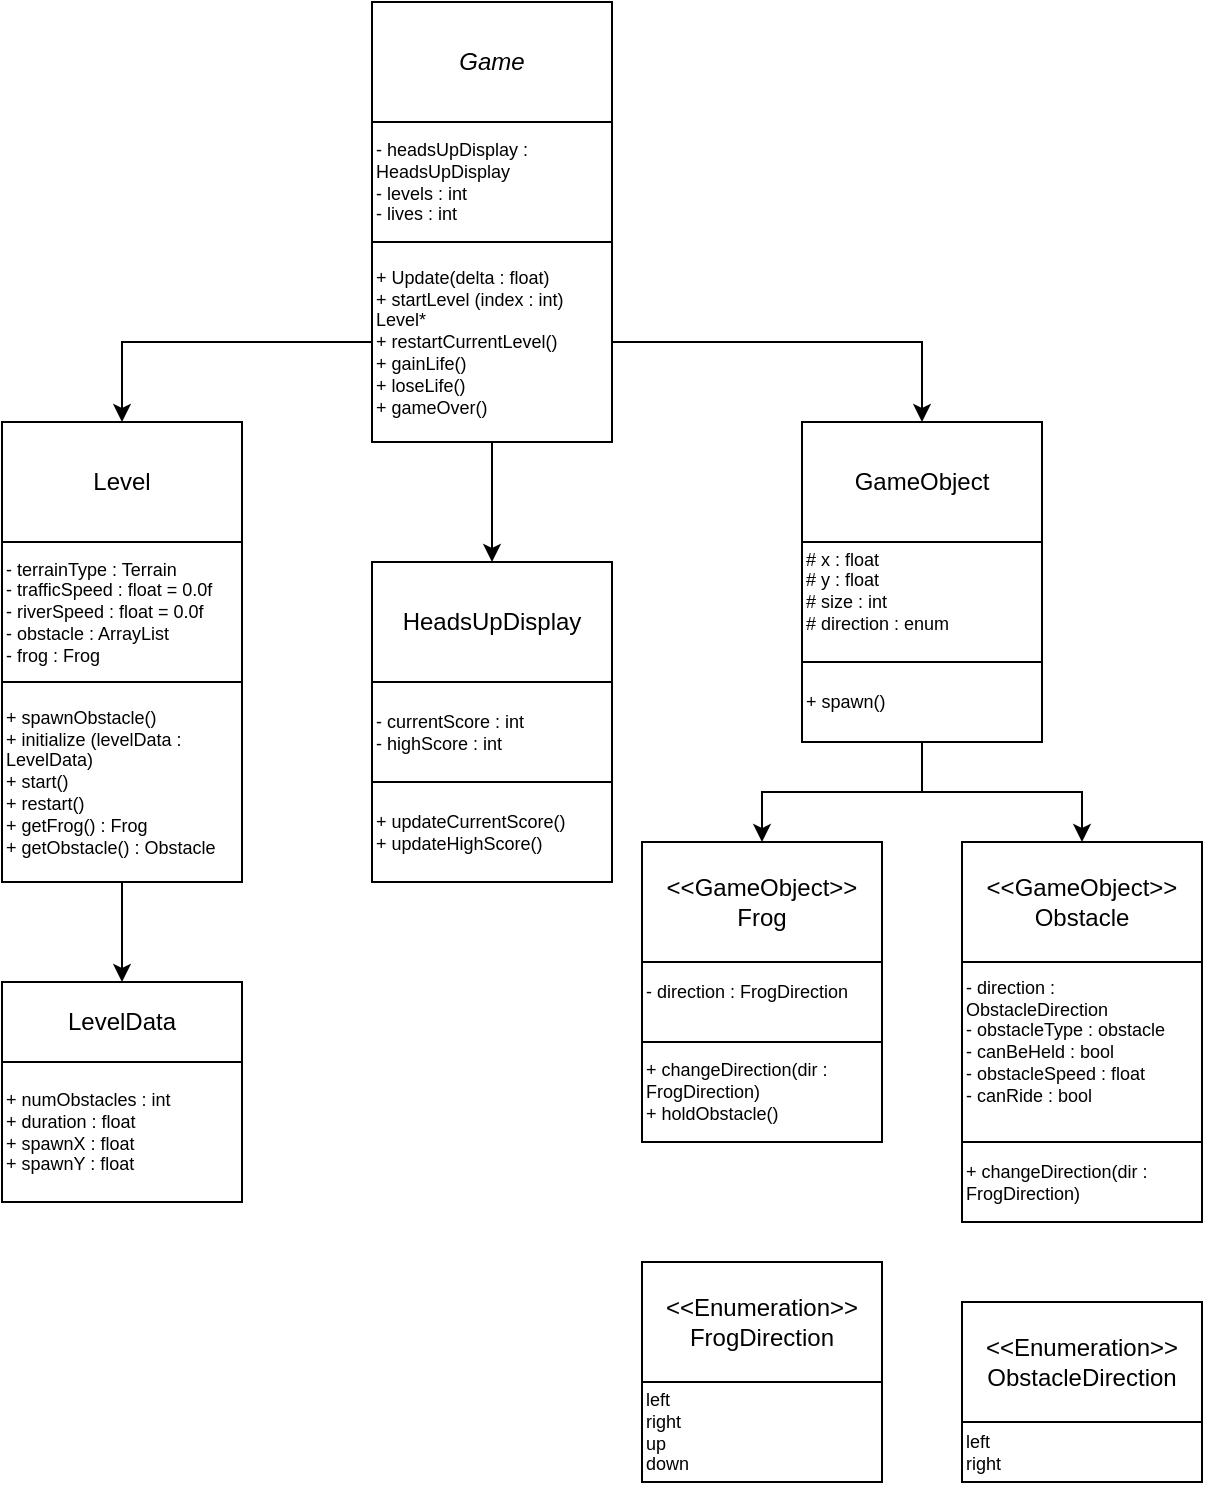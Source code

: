 <mxfile version="24.7.14">
  <diagram name="Page-1" id="e7e014a7-5840-1c2e-5031-d8a46d1fe8dd">
    <mxGraphModel dx="1430" dy="781" grid="1" gridSize="10" guides="1" tooltips="1" connect="1" arrows="1" fold="1" page="1" pageScale="1" pageWidth="1169" pageHeight="826" background="none" math="0" shadow="0">
      <root>
        <mxCell id="0" />
        <mxCell id="1" parent="0" />
        <mxCell id="YNgotfLtQQWeTE_hUJUd-41" value="&lt;i&gt;Game&lt;/i&gt;" style="rounded=0;whiteSpace=wrap;html=1;" parent="1" vertex="1">
          <mxGeometry x="525" y="40" width="120" height="60" as="geometry" />
        </mxCell>
        <mxCell id="YNgotfLtQQWeTE_hUJUd-43" value="Level" style="rounded=0;whiteSpace=wrap;html=1;" parent="1" vertex="1">
          <mxGeometry x="340" y="250" width="120" height="60" as="geometry" />
        </mxCell>
        <mxCell id="YNgotfLtQQWeTE_hUJUd-44" value="&lt;div&gt;&amp;lt;&amp;lt;GameObject&amp;gt;&amp;gt;&lt;/div&gt;Frog" style="rounded=0;whiteSpace=wrap;html=1;" parent="1" vertex="1">
          <mxGeometry x="660" y="460" width="120" height="60" as="geometry" />
        </mxCell>
        <mxCell id="YNgotfLtQQWeTE_hUJUd-45" value="HeadsUpDisplay" style="rounded=0;whiteSpace=wrap;html=1;" parent="1" vertex="1">
          <mxGeometry x="525" y="320" width="120" height="60" as="geometry" />
        </mxCell>
        <mxCell id="YNgotfLtQQWeTE_hUJUd-46" value="- headsUpDisplay : HeadsUpDisplay&lt;div style=&quot;font-size: 9px;&quot;&gt;- levels : int&lt;/div&gt;&lt;div style=&quot;font-size: 9px;&quot;&gt;- lives : int&lt;/div&gt;" style="whiteSpace=wrap;html=1;align=left;fontSize=9;" parent="1" vertex="1">
          <mxGeometry x="525" y="100" width="120" height="60" as="geometry" />
        </mxCell>
        <mxCell id="YNgotfLtQQWeTE_hUJUd-47" value="- terrainType : Terrain&lt;div style=&quot;font-size: 9px;&quot;&gt;- trafficSpeed : float = 0.0f&lt;/div&gt;&lt;div style=&quot;font-size: 9px;&quot;&gt;- riverSpeed : float = 0.0f&lt;/div&gt;&lt;div style=&quot;font-size: 9px;&quot;&gt;- obstacle : ArrayList&lt;/div&gt;&lt;div style=&quot;font-size: 9px;&quot;&gt;- frog : Frog&lt;/div&gt;" style="whiteSpace=wrap;html=1;align=left;fontSize=9;" parent="1" vertex="1">
          <mxGeometry x="340" y="310" width="120" height="70" as="geometry" />
        </mxCell>
        <mxCell id="YNgotfLtQQWeTE_hUJUd-48" value="- direction : FrogDirection&lt;div&gt;&lt;br&gt;&lt;/div&gt;" style="whiteSpace=wrap;html=1;align=left;fontSize=9;" parent="1" vertex="1">
          <mxGeometry x="660" y="520" width="120" height="40" as="geometry" />
        </mxCell>
        <mxCell id="YNgotfLtQQWeTE_hUJUd-49" value="- currentScore : int&lt;div style=&quot;font-size: 9px;&quot;&gt;- highScore : int&lt;/div&gt;" style="whiteSpace=wrap;html=1;align=left;fontSize=9;" parent="1" vertex="1">
          <mxGeometry x="525" y="380" width="120" height="50" as="geometry" />
        </mxCell>
        <mxCell id="gbZTHZR0iSVHmoZ_dP3Z-8" style="edgeStyle=orthogonalEdgeStyle;rounded=0;orthogonalLoop=1;jettySize=auto;html=1;entryX=0.5;entryY=0;entryDx=0;entryDy=0;" edge="1" parent="1" source="YNgotfLtQQWeTE_hUJUd-51" target="YNgotfLtQQWeTE_hUJUd-43">
          <mxGeometry relative="1" as="geometry" />
        </mxCell>
        <mxCell id="gbZTHZR0iSVHmoZ_dP3Z-9" style="edgeStyle=orthogonalEdgeStyle;rounded=0;orthogonalLoop=1;jettySize=auto;html=1;entryX=0.5;entryY=0;entryDx=0;entryDy=0;" edge="1" parent="1" source="YNgotfLtQQWeTE_hUJUd-51" target="dl4MCSoms6Fbu-yLL7WP-6">
          <mxGeometry relative="1" as="geometry" />
        </mxCell>
        <mxCell id="gbZTHZR0iSVHmoZ_dP3Z-10" style="edgeStyle=orthogonalEdgeStyle;rounded=0;orthogonalLoop=1;jettySize=auto;html=1;entryX=0.5;entryY=0;entryDx=0;entryDy=0;" edge="1" parent="1" source="YNgotfLtQQWeTE_hUJUd-51" target="YNgotfLtQQWeTE_hUJUd-45">
          <mxGeometry relative="1" as="geometry" />
        </mxCell>
        <mxCell id="YNgotfLtQQWeTE_hUJUd-51" value="&lt;div style=&quot;font-size: 9px;&quot;&gt;+ Update(delta : float)&lt;/div&gt;&lt;div style=&quot;&quot;&gt;&lt;span style=&quot;&quot;&gt;+ startLevel (index : int) Level*&lt;/span&gt;&lt;div style=&quot;&quot;&gt;+ restartCurrentLevel()&lt;/div&gt;+ gainLife()&lt;/div&gt;&lt;div style=&quot;font-size: 9px;&quot;&gt;+ loseLife()&lt;/div&gt;&lt;div style=&quot;font-size: 9px;&quot;&gt;+ gameOver()&lt;/div&gt;" style="whiteSpace=wrap;html=1;align=left;fontSize=9;" parent="1" vertex="1">
          <mxGeometry x="525" y="160" width="120" height="100" as="geometry" />
        </mxCell>
        <mxCell id="gbZTHZR0iSVHmoZ_dP3Z-7" style="edgeStyle=orthogonalEdgeStyle;rounded=0;orthogonalLoop=1;jettySize=auto;html=1;entryX=0.5;entryY=0;entryDx=0;entryDy=0;" edge="1" parent="1" source="YNgotfLtQQWeTE_hUJUd-52" target="dl4MCSoms6Fbu-yLL7WP-12">
          <mxGeometry relative="1" as="geometry" />
        </mxCell>
        <mxCell id="YNgotfLtQQWeTE_hUJUd-52" value="+ spawnObstacle()&lt;div style=&quot;&quot;&gt;&lt;span style=&quot;&quot;&gt;+ initialize (levelData : LevelData)&lt;/span&gt;&lt;div style=&quot;&quot;&gt;+ start()&lt;/div&gt;&lt;div style=&quot;&quot;&gt;+ restart()&lt;/div&gt;&lt;div style=&quot;&quot;&gt;+ getFrog() : Frog&lt;/div&gt;&lt;div style=&quot;&quot;&gt;+ getObstacle() : Obstacle&lt;/div&gt;&lt;/div&gt;" style="whiteSpace=wrap;html=1;align=left;fontSize=9;" parent="1" vertex="1">
          <mxGeometry x="340" y="380" width="120" height="100" as="geometry" />
        </mxCell>
        <mxCell id="YNgotfLtQQWeTE_hUJUd-53" value="left&lt;div style=&quot;font-size: 9px;&quot;&gt;right&lt;/div&gt;&lt;div style=&quot;font-size: 9px;&quot;&gt;up&lt;/div&gt;&lt;div style=&quot;font-size: 9px;&quot;&gt;down&lt;/div&gt;" style="whiteSpace=wrap;html=1;align=left;fontSize=9;" parent="1" vertex="1">
          <mxGeometry x="660" y="730" width="120" height="50" as="geometry" />
        </mxCell>
        <mxCell id="YNgotfLtQQWeTE_hUJUd-54" value="+ updateCurrentScore()&lt;div style=&quot;font-size: 9px;&quot;&gt;+ updateHighScore()&lt;/div&gt;" style="whiteSpace=wrap;html=1;align=left;fontSize=9;" parent="1" vertex="1">
          <mxGeometry x="525" y="430" width="120" height="50" as="geometry" />
        </mxCell>
        <mxCell id="dl4MCSoms6Fbu-yLL7WP-1" value="&lt;div&gt;&amp;lt;&amp;lt;Enumeration&amp;gt;&amp;gt;&lt;br&gt;&lt;/div&gt;FrogDirection" style="rounded=0;whiteSpace=wrap;html=1;" parent="1" vertex="1">
          <mxGeometry x="660" y="670" width="120" height="60" as="geometry" />
        </mxCell>
        <mxCell id="dl4MCSoms6Fbu-yLL7WP-2" value="+ changeDirection(dir : FrogDirection)&lt;div&gt;+ holdObstacle()&lt;/div&gt;" style="whiteSpace=wrap;html=1;align=left;fontSize=9;" parent="1" vertex="1">
          <mxGeometry x="660" y="560" width="120" height="50" as="geometry" />
        </mxCell>
        <mxCell id="dl4MCSoms6Fbu-yLL7WP-3" value="&lt;div&gt;&amp;lt;&amp;lt;GameObject&amp;gt;&amp;gt;&lt;/div&gt;Obstacle" style="rounded=0;whiteSpace=wrap;html=1;" parent="1" vertex="1">
          <mxGeometry x="820" y="460" width="120" height="60" as="geometry" />
        </mxCell>
        <mxCell id="dl4MCSoms6Fbu-yLL7WP-4" value="- direction : ObstacleDirection&lt;div&gt;- obstacleType : obstacle&lt;/div&gt;&lt;div&gt;- canBeHeld : bool&lt;/div&gt;&lt;div&gt;- obstacleSpeed : float&lt;/div&gt;&lt;div&gt;- canRide : bool&lt;br&gt;&lt;div&gt;&lt;br&gt;&lt;/div&gt;&lt;/div&gt;" style="whiteSpace=wrap;html=1;align=left;fontSize=9;" parent="1" vertex="1">
          <mxGeometry x="820" y="520" width="120" height="90" as="geometry" />
        </mxCell>
        <mxCell id="dl4MCSoms6Fbu-yLL7WP-5" value="+ changeDirection(dir : FrogDirection)" style="whiteSpace=wrap;html=1;align=left;fontSize=9;" parent="1" vertex="1">
          <mxGeometry x="820" y="610" width="120" height="40" as="geometry" />
        </mxCell>
        <mxCell id="dl4MCSoms6Fbu-yLL7WP-6" value="&lt;div&gt;GameObject&lt;/div&gt;" style="rounded=0;whiteSpace=wrap;html=1;" parent="1" vertex="1">
          <mxGeometry x="740" y="250" width="120" height="60" as="geometry" />
        </mxCell>
        <mxCell id="dl4MCSoms6Fbu-yLL7WP-7" value="&lt;div style=&quot;font-size: 9px;&quot;&gt;&lt;span style=&quot;font-size: 9px;&quot;&gt;# x : float&lt;/span&gt;&lt;div style=&quot;font-size: 9px;&quot;&gt;# y : float&lt;/div&gt;&lt;div style=&quot;font-size: 9px;&quot;&gt;# size : int&lt;/div&gt;&lt;div style=&quot;font-size: 9px;&quot;&gt;# direction : enum&lt;/div&gt;&lt;div style=&quot;font-size: 9px;&quot;&gt;&lt;br&gt;&lt;/div&gt;&lt;/div&gt;" style="whiteSpace=wrap;html=1;align=left;fontSize=9;" parent="1" vertex="1">
          <mxGeometry x="740" y="310" width="120" height="60" as="geometry" />
        </mxCell>
        <mxCell id="gbZTHZR0iSVHmoZ_dP3Z-2" style="edgeStyle=orthogonalEdgeStyle;rounded=0;orthogonalLoop=1;jettySize=auto;html=1;entryX=0.5;entryY=0;entryDx=0;entryDy=0;" edge="1" parent="1" source="dl4MCSoms6Fbu-yLL7WP-8" target="YNgotfLtQQWeTE_hUJUd-44">
          <mxGeometry relative="1" as="geometry" />
        </mxCell>
        <mxCell id="gbZTHZR0iSVHmoZ_dP3Z-3" style="edgeStyle=orthogonalEdgeStyle;rounded=0;orthogonalLoop=1;jettySize=auto;html=1;entryX=0.5;entryY=0;entryDx=0;entryDy=0;" edge="1" parent="1" source="dl4MCSoms6Fbu-yLL7WP-8" target="dl4MCSoms6Fbu-yLL7WP-3">
          <mxGeometry relative="1" as="geometry" />
        </mxCell>
        <mxCell id="dl4MCSoms6Fbu-yLL7WP-8" value="&lt;span style=&quot;font-size: 9px;&quot;&gt;+ spawn()&lt;/span&gt;" style="whiteSpace=wrap;html=1;align=left;fontSize=9;rounded=0;glass=0;" parent="1" vertex="1">
          <mxGeometry x="740" y="370" width="120" height="40" as="geometry" />
        </mxCell>
        <mxCell id="dl4MCSoms6Fbu-yLL7WP-9" value="left&lt;div style=&quot;font-size: 9px;&quot;&gt;right&lt;/div&gt;" style="whiteSpace=wrap;html=1;align=left;fontSize=9;" parent="1" vertex="1">
          <mxGeometry x="820" y="750" width="120" height="30" as="geometry" />
        </mxCell>
        <mxCell id="dl4MCSoms6Fbu-yLL7WP-10" value="&lt;div&gt;&amp;lt;&amp;lt;Enumeration&amp;gt;&amp;gt;&lt;br&gt;&lt;/div&gt;ObstacleDirection" style="rounded=0;whiteSpace=wrap;html=1;" parent="1" vertex="1">
          <mxGeometry x="820" y="690" width="120" height="60" as="geometry" />
        </mxCell>
        <mxCell id="dl4MCSoms6Fbu-yLL7WP-11" value="+ numObstacles : int&lt;div style=&quot;font-size: 9px;&quot;&gt;+ duration : float&lt;/div&gt;&lt;div style=&quot;font-size: 9px;&quot;&gt;+ spawnX : float&lt;/div&gt;&lt;div style=&quot;font-size: 9px;&quot;&gt;+ spawnY : float&lt;/div&gt;" style="rounded=0;whiteSpace=wrap;html=1;align=left;fontSize=9;" parent="1" vertex="1">
          <mxGeometry x="340" y="570" width="120" height="70" as="geometry" />
        </mxCell>
        <mxCell id="dl4MCSoms6Fbu-yLL7WP-12" value="LevelData" style="rounded=0;whiteSpace=wrap;html=1;" parent="1" vertex="1">
          <mxGeometry x="340" y="530" width="120" height="40" as="geometry" />
        </mxCell>
      </root>
    </mxGraphModel>
  </diagram>
</mxfile>
